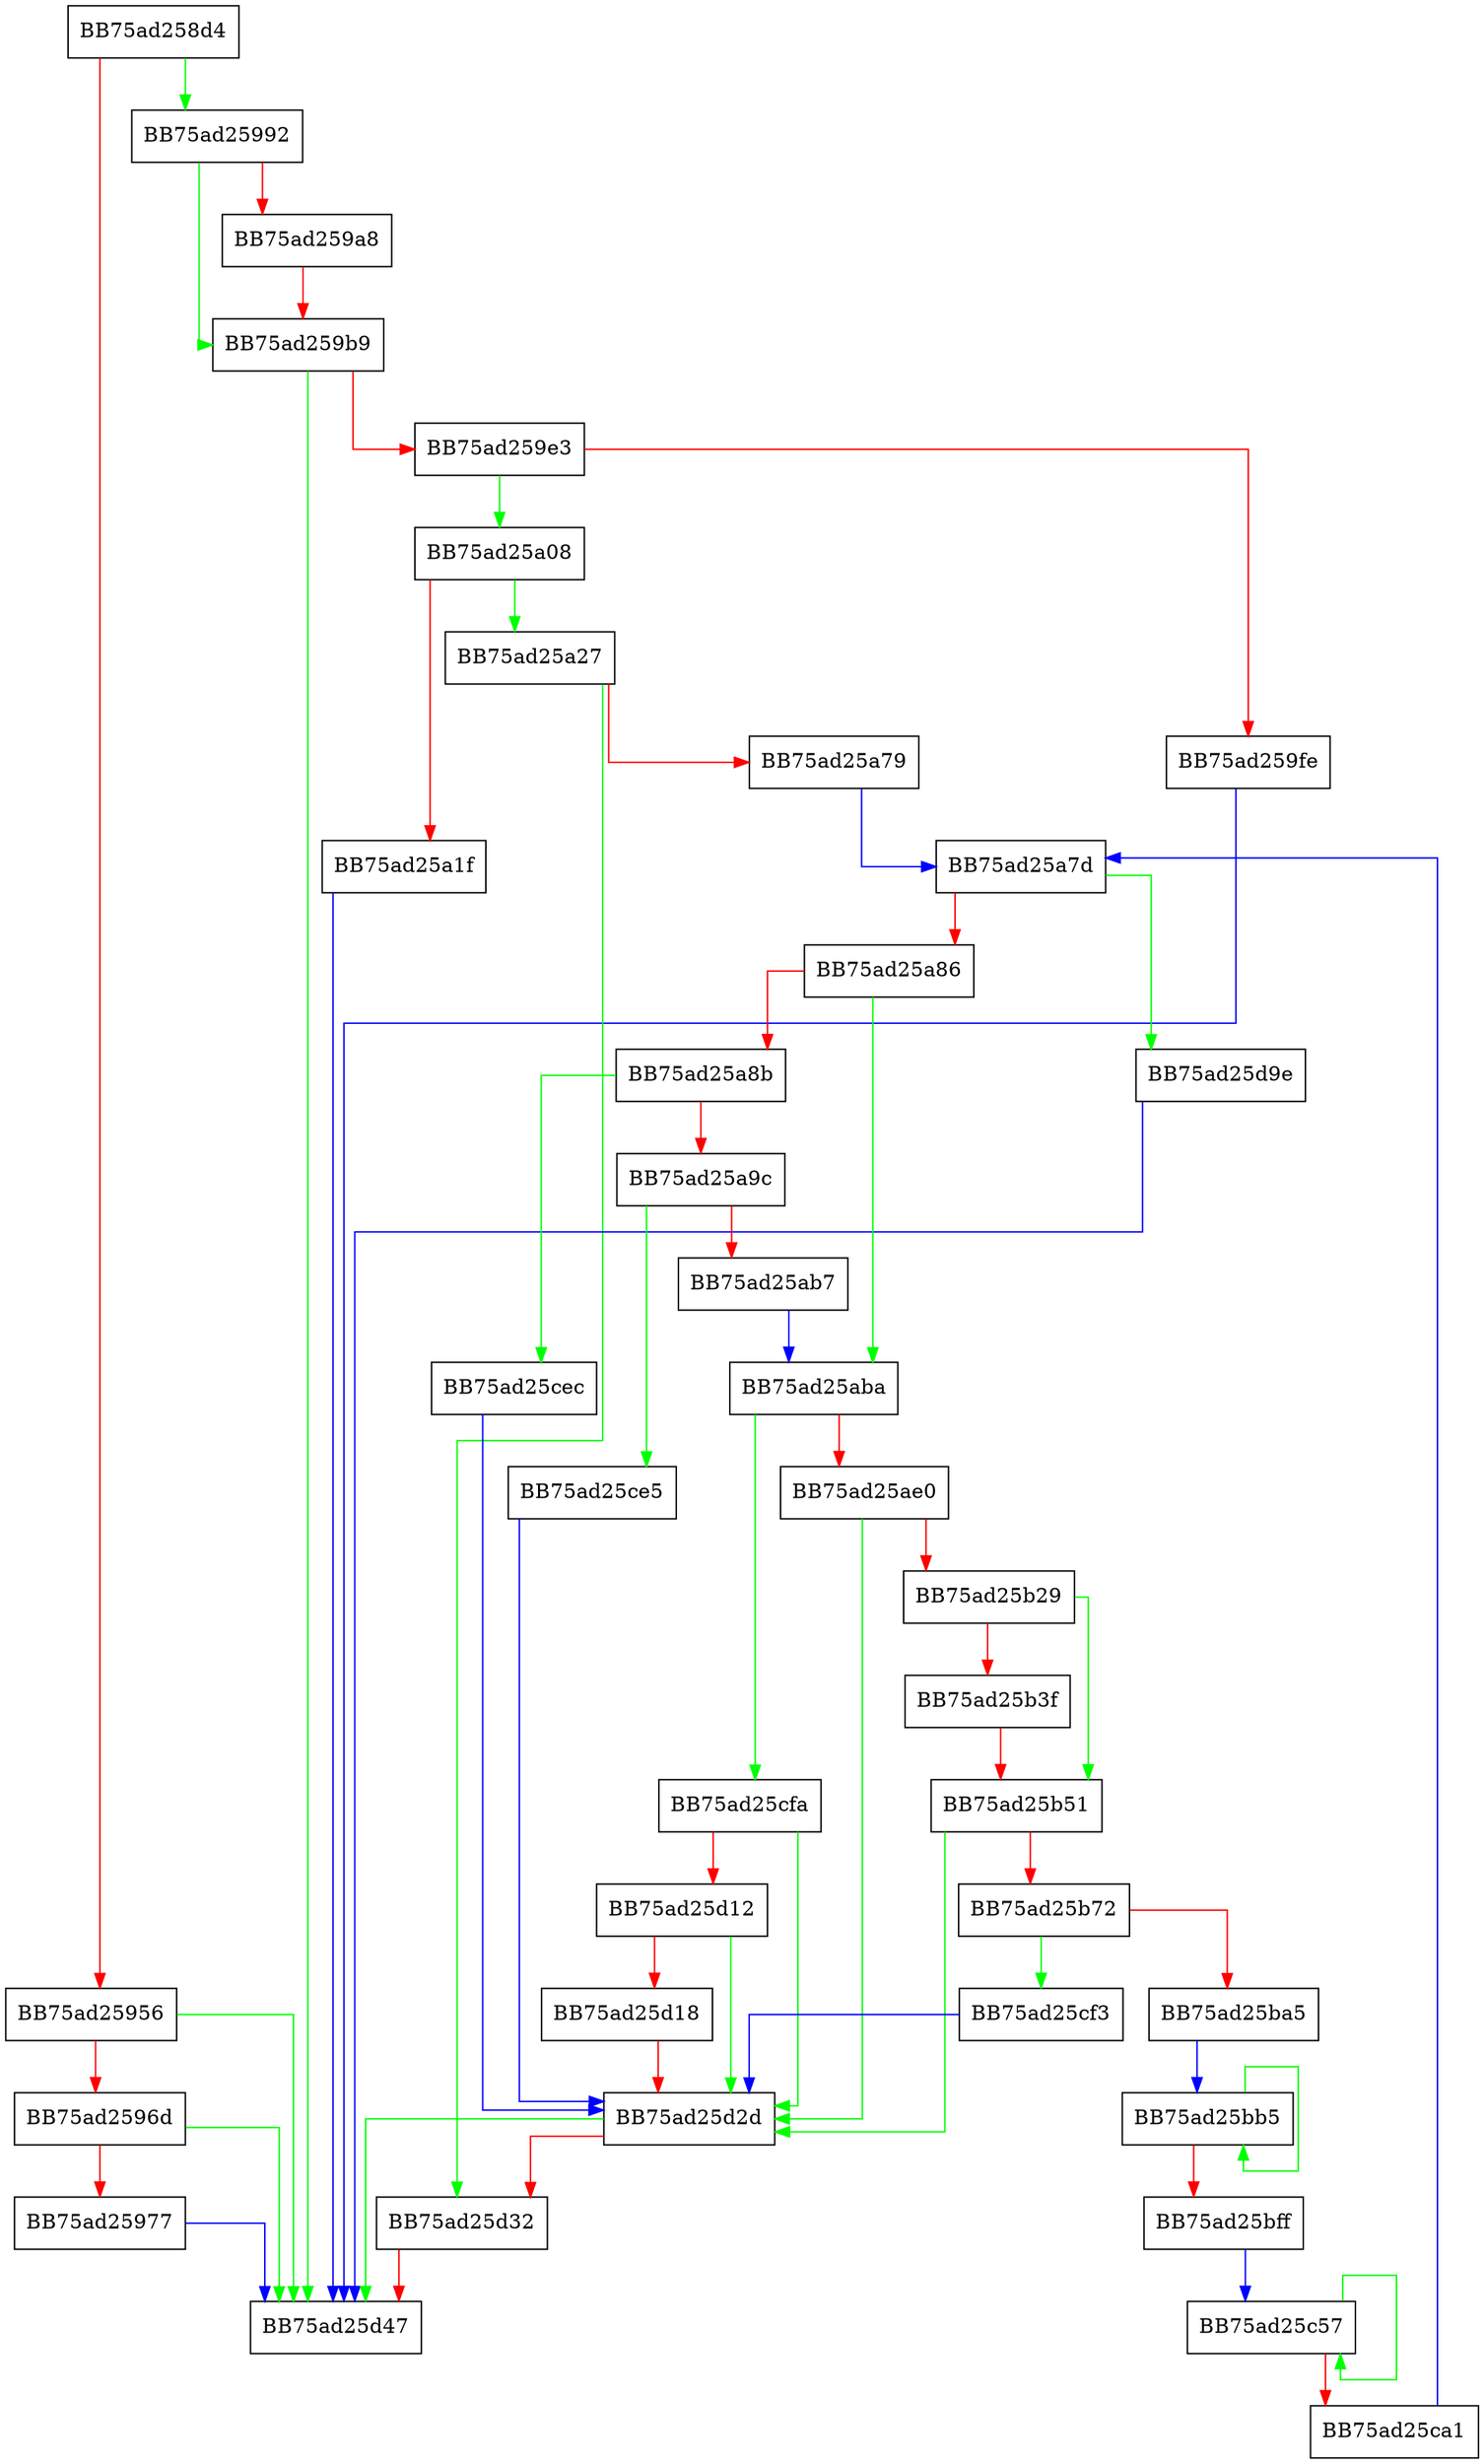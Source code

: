 digraph EnumTransportProvidersOffline {
  node [shape="box"];
  graph [splines=ortho];
  BB75ad258d4 -> BB75ad25992 [color="green"];
  BB75ad258d4 -> BB75ad25956 [color="red"];
  BB75ad25956 -> BB75ad25d47 [color="green"];
  BB75ad25956 -> BB75ad2596d [color="red"];
  BB75ad2596d -> BB75ad25d47 [color="green"];
  BB75ad2596d -> BB75ad25977 [color="red"];
  BB75ad25977 -> BB75ad25d47 [color="blue"];
  BB75ad25992 -> BB75ad259b9 [color="green"];
  BB75ad25992 -> BB75ad259a8 [color="red"];
  BB75ad259a8 -> BB75ad259b9 [color="red"];
  BB75ad259b9 -> BB75ad25d47 [color="green"];
  BB75ad259b9 -> BB75ad259e3 [color="red"];
  BB75ad259e3 -> BB75ad25a08 [color="green"];
  BB75ad259e3 -> BB75ad259fe [color="red"];
  BB75ad259fe -> BB75ad25d47 [color="blue"];
  BB75ad25a08 -> BB75ad25a27 [color="green"];
  BB75ad25a08 -> BB75ad25a1f [color="red"];
  BB75ad25a1f -> BB75ad25d47 [color="blue"];
  BB75ad25a27 -> BB75ad25d32 [color="green"];
  BB75ad25a27 -> BB75ad25a79 [color="red"];
  BB75ad25a79 -> BB75ad25a7d [color="blue"];
  BB75ad25a7d -> BB75ad25d9e [color="green"];
  BB75ad25a7d -> BB75ad25a86 [color="red"];
  BB75ad25a86 -> BB75ad25aba [color="green"];
  BB75ad25a86 -> BB75ad25a8b [color="red"];
  BB75ad25a8b -> BB75ad25cec [color="green"];
  BB75ad25a8b -> BB75ad25a9c [color="red"];
  BB75ad25a9c -> BB75ad25ce5 [color="green"];
  BB75ad25a9c -> BB75ad25ab7 [color="red"];
  BB75ad25ab7 -> BB75ad25aba [color="blue"];
  BB75ad25aba -> BB75ad25cfa [color="green"];
  BB75ad25aba -> BB75ad25ae0 [color="red"];
  BB75ad25ae0 -> BB75ad25d2d [color="green"];
  BB75ad25ae0 -> BB75ad25b29 [color="red"];
  BB75ad25b29 -> BB75ad25b51 [color="green"];
  BB75ad25b29 -> BB75ad25b3f [color="red"];
  BB75ad25b3f -> BB75ad25b51 [color="red"];
  BB75ad25b51 -> BB75ad25d2d [color="green"];
  BB75ad25b51 -> BB75ad25b72 [color="red"];
  BB75ad25b72 -> BB75ad25cf3 [color="green"];
  BB75ad25b72 -> BB75ad25ba5 [color="red"];
  BB75ad25ba5 -> BB75ad25bb5 [color="blue"];
  BB75ad25bb5 -> BB75ad25bb5 [color="green"];
  BB75ad25bb5 -> BB75ad25bff [color="red"];
  BB75ad25bff -> BB75ad25c57 [color="blue"];
  BB75ad25c57 -> BB75ad25c57 [color="green"];
  BB75ad25c57 -> BB75ad25ca1 [color="red"];
  BB75ad25ca1 -> BB75ad25a7d [color="blue"];
  BB75ad25ce5 -> BB75ad25d2d [color="blue"];
  BB75ad25cec -> BB75ad25d2d [color="blue"];
  BB75ad25cf3 -> BB75ad25d2d [color="blue"];
  BB75ad25cfa -> BB75ad25d2d [color="green"];
  BB75ad25cfa -> BB75ad25d12 [color="red"];
  BB75ad25d12 -> BB75ad25d2d [color="green"];
  BB75ad25d12 -> BB75ad25d18 [color="red"];
  BB75ad25d18 -> BB75ad25d2d [color="red"];
  BB75ad25d2d -> BB75ad25d47 [color="green"];
  BB75ad25d2d -> BB75ad25d32 [color="red"];
  BB75ad25d32 -> BB75ad25d47 [color="red"];
  BB75ad25d9e -> BB75ad25d47 [color="blue"];
}